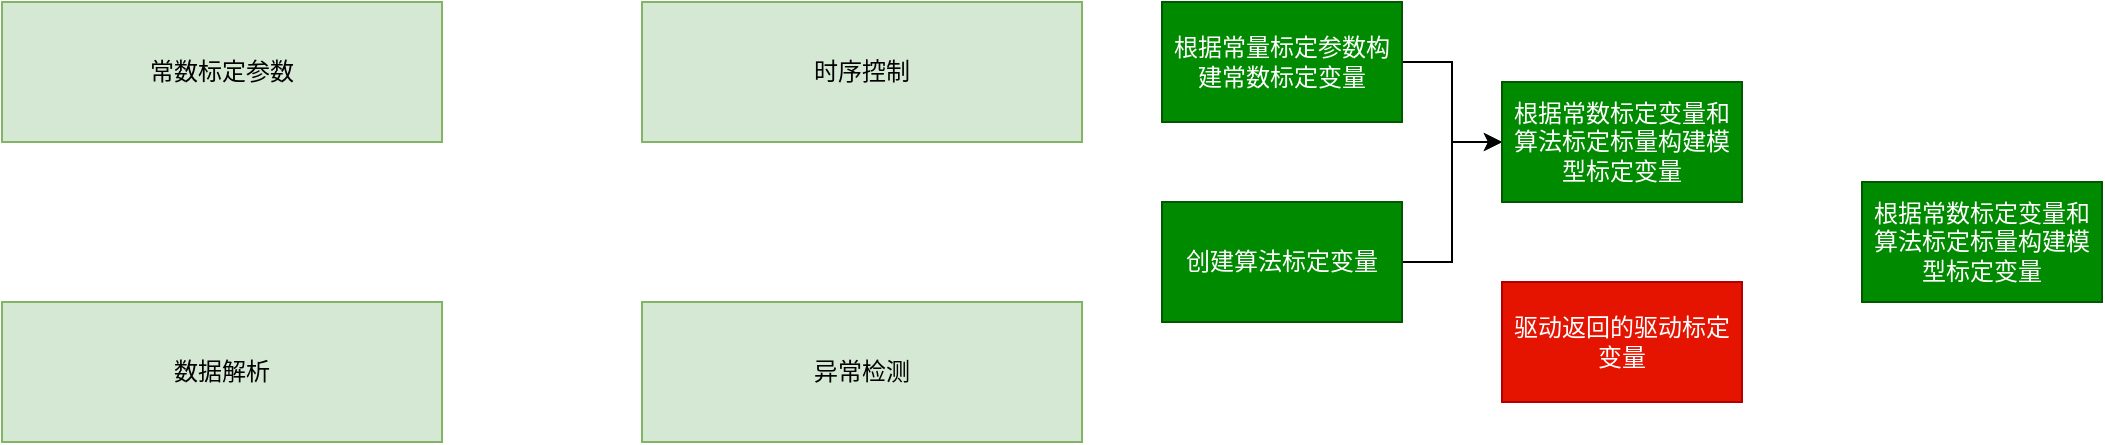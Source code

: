<mxfile version="20.8.20" type="github">
  <diagram name="第 1 页" id="GNdxrq70I4Zjj6fFbSw7">
    <mxGraphModel dx="1210" dy="612" grid="1" gridSize="10" guides="1" tooltips="1" connect="1" arrows="1" fold="1" page="1" pageScale="1" pageWidth="827" pageHeight="1169" math="0" shadow="0">
      <root>
        <mxCell id="0" />
        <mxCell id="1" parent="0" />
        <mxCell id="wWjRpoS9oS6jAllnNnww-1" value="常数标定参数" style="rounded=0;whiteSpace=wrap;html=1;fillColor=#d5e8d4;strokeColor=#82b366;" vertex="1" parent="1">
          <mxGeometry x="160" y="40" width="220" height="70" as="geometry" />
        </mxCell>
        <mxCell id="wWjRpoS9oS6jAllnNnww-2" value="时序控制" style="rounded=0;whiteSpace=wrap;html=1;fillColor=#d5e8d4;strokeColor=#82b366;" vertex="1" parent="1">
          <mxGeometry x="480" y="40" width="220" height="70" as="geometry" />
        </mxCell>
        <mxCell id="wWjRpoS9oS6jAllnNnww-3" value="数据解析" style="rounded=0;whiteSpace=wrap;html=1;fillColor=#d5e8d4;strokeColor=#82b366;" vertex="1" parent="1">
          <mxGeometry x="160" y="190" width="220" height="70" as="geometry" />
        </mxCell>
        <mxCell id="wWjRpoS9oS6jAllnNnww-4" value="异常检测" style="rounded=0;whiteSpace=wrap;html=1;fillColor=#d5e8d4;strokeColor=#82b366;" vertex="1" parent="1">
          <mxGeometry x="480" y="190" width="220" height="70" as="geometry" />
        </mxCell>
        <mxCell id="wWjRpoS9oS6jAllnNnww-9" style="edgeStyle=orthogonalEdgeStyle;rounded=0;orthogonalLoop=1;jettySize=auto;html=1;entryX=0;entryY=0.5;entryDx=0;entryDy=0;" edge="1" parent="1" source="wWjRpoS9oS6jAllnNnww-6" target="wWjRpoS9oS6jAllnNnww-8">
          <mxGeometry relative="1" as="geometry" />
        </mxCell>
        <mxCell id="wWjRpoS9oS6jAllnNnww-6" value="根据常量标定参数构建常数标定变量" style="rounded=0;whiteSpace=wrap;html=1;fillColor=#008a00;strokeColor=#005700;fontColor=#ffffff;" vertex="1" parent="1">
          <mxGeometry x="740" y="40" width="120" height="60" as="geometry" />
        </mxCell>
        <mxCell id="wWjRpoS9oS6jAllnNnww-10" style="edgeStyle=orthogonalEdgeStyle;rounded=0;orthogonalLoop=1;jettySize=auto;html=1;entryX=0;entryY=0.5;entryDx=0;entryDy=0;" edge="1" parent="1" source="wWjRpoS9oS6jAllnNnww-7" target="wWjRpoS9oS6jAllnNnww-8">
          <mxGeometry relative="1" as="geometry" />
        </mxCell>
        <mxCell id="wWjRpoS9oS6jAllnNnww-7" value="创建算法标定变量" style="rounded=0;whiteSpace=wrap;html=1;fillColor=#008a00;fontColor=#ffffff;strokeColor=#005700;" vertex="1" parent="1">
          <mxGeometry x="740" y="140" width="120" height="60" as="geometry" />
        </mxCell>
        <mxCell id="wWjRpoS9oS6jAllnNnww-8" value="根据常数标定变量和算法标定标量构建模型标定变量" style="rounded=0;whiteSpace=wrap;html=1;fillColor=#008a00;fontColor=#ffffff;strokeColor=#005700;" vertex="1" parent="1">
          <mxGeometry x="910" y="80" width="120" height="60" as="geometry" />
        </mxCell>
        <mxCell id="wWjRpoS9oS6jAllnNnww-11" value="驱动返回的驱动标定变量" style="rounded=0;whiteSpace=wrap;html=1;fillColor=#e51400;fontColor=#ffffff;strokeColor=#B20000;" vertex="1" parent="1">
          <mxGeometry x="910" y="180" width="120" height="60" as="geometry" />
        </mxCell>
        <mxCell id="wWjRpoS9oS6jAllnNnww-12" value="根据常数标定变量和算法标定标量构建模型标定变量" style="rounded=0;whiteSpace=wrap;html=1;fillColor=#008a00;fontColor=#ffffff;strokeColor=#005700;" vertex="1" parent="1">
          <mxGeometry x="1090" y="130" width="120" height="60" as="geometry" />
        </mxCell>
      </root>
    </mxGraphModel>
  </diagram>
</mxfile>

